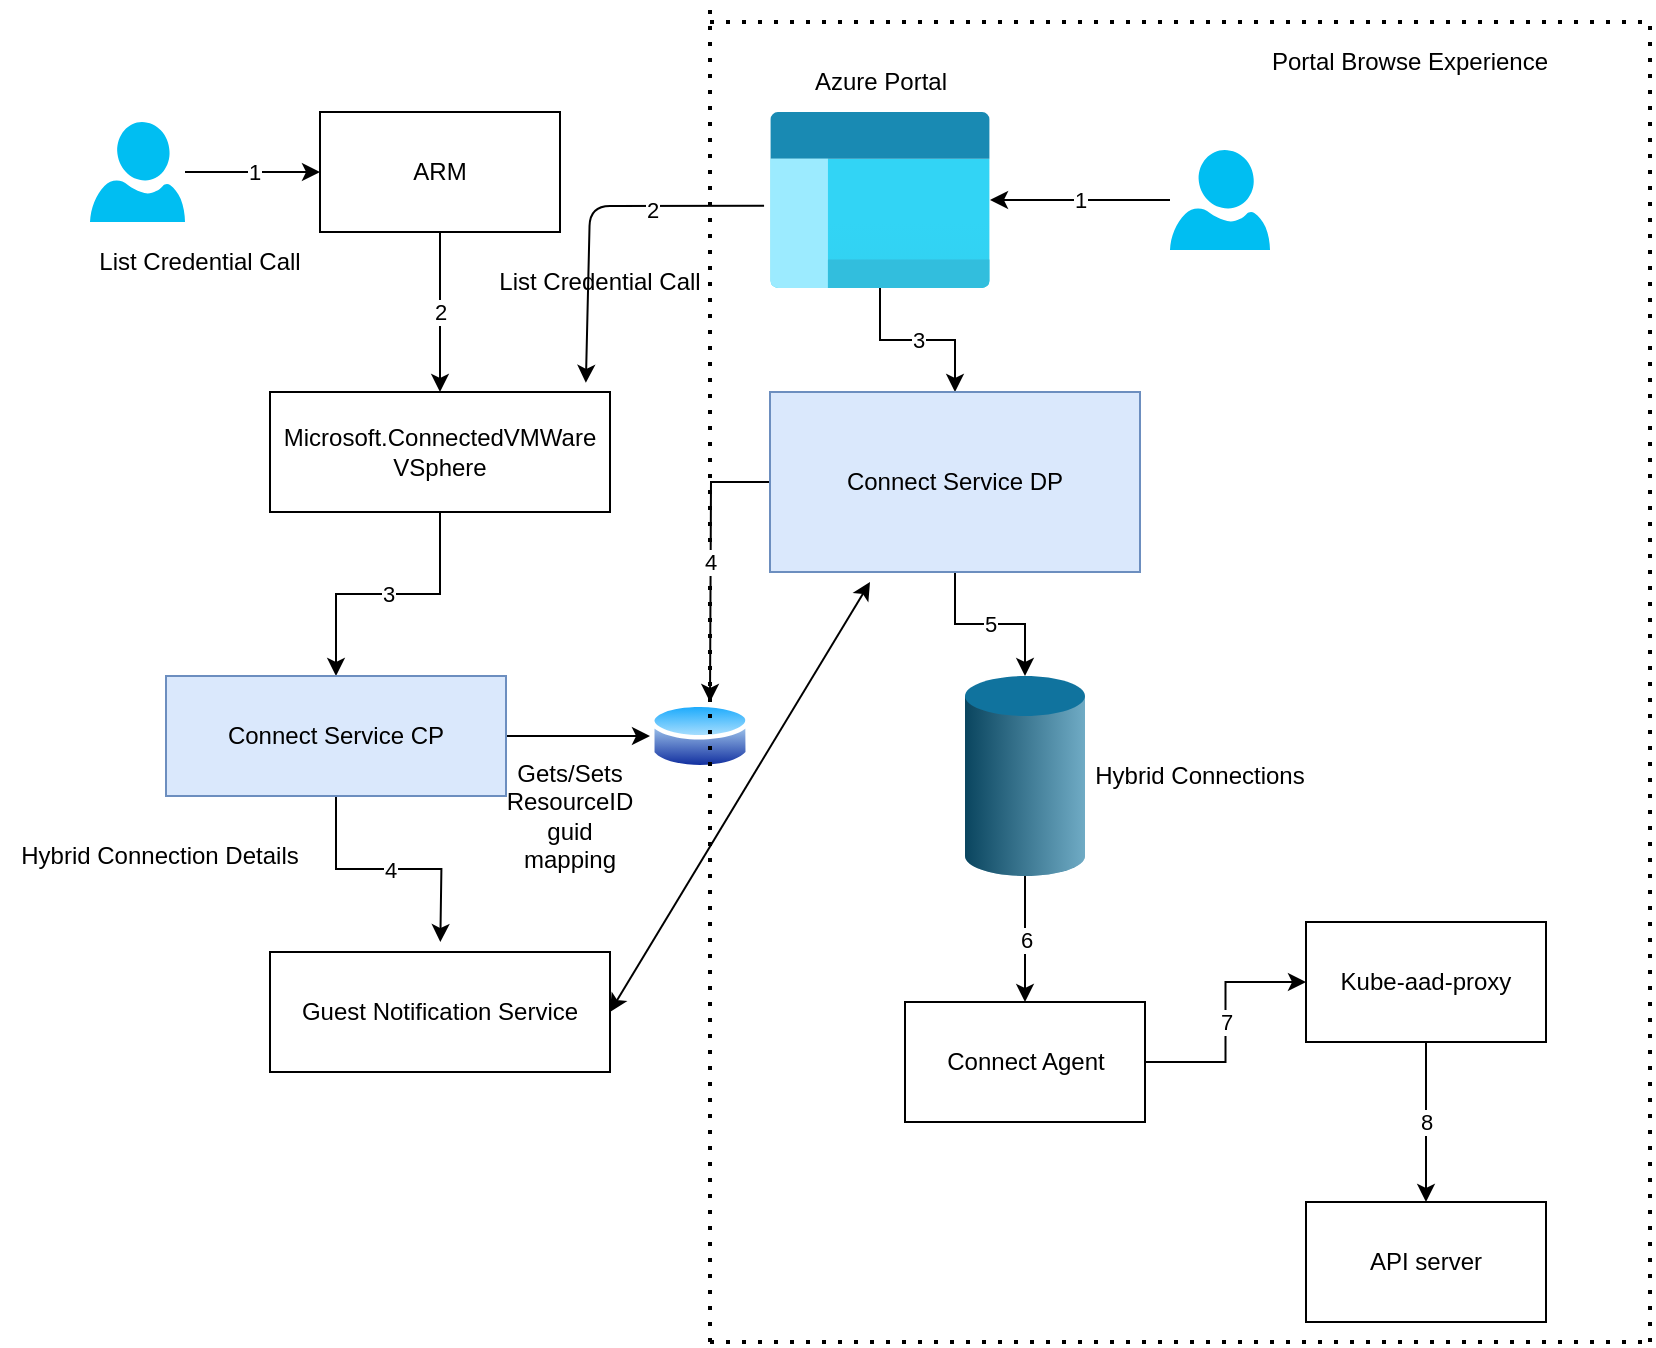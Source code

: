 <mxfile version="14.8.0" type="github">
  <diagram id="wFE0QG_FPsp0jaGvCLVb" name="Page-1">
    <mxGraphModel dx="1943" dy="745" grid="1" gridSize="10" guides="1" tooltips="1" connect="1" arrows="1" fold="1" page="1" pageScale="1" pageWidth="850" pageHeight="1100" math="0" shadow="0">
      <root>
        <mxCell id="0" />
        <mxCell id="1" parent="0" />
        <mxCell id="p6YkToFKb5sHR4yI7PBi-1" value="1" style="edgeStyle=orthogonalEdgeStyle;rounded=0;orthogonalLoop=1;jettySize=auto;html=1;entryX=0;entryY=0.5;entryDx=0;entryDy=0;" edge="1" parent="1" source="p6YkToFKb5sHR4yI7PBi-2" target="p6YkToFKb5sHR4yI7PBi-4">
          <mxGeometry relative="1" as="geometry">
            <mxPoint x="111.25" y="115" as="targetPoint" />
          </mxGeometry>
        </mxCell>
        <mxCell id="p6YkToFKb5sHR4yI7PBi-2" value="" style="verticalLabelPosition=bottom;html=1;verticalAlign=top;align=center;strokeColor=none;fillColor=#00BEF2;shape=mxgraph.azure.user;" vertex="1" parent="1">
          <mxGeometry x="20" y="90" width="47.5" height="50" as="geometry" />
        </mxCell>
        <mxCell id="p6YkToFKb5sHR4yI7PBi-3" value="2" style="edgeStyle=orthogonalEdgeStyle;rounded=0;orthogonalLoop=1;jettySize=auto;html=1;" edge="1" parent="1" source="p6YkToFKb5sHR4yI7PBi-4" target="p6YkToFKb5sHR4yI7PBi-6">
          <mxGeometry relative="1" as="geometry" />
        </mxCell>
        <mxCell id="p6YkToFKb5sHR4yI7PBi-4" value="ARM" style="rounded=0;whiteSpace=wrap;html=1;" vertex="1" parent="1">
          <mxGeometry x="135" y="85" width="120" height="60" as="geometry" />
        </mxCell>
        <mxCell id="p6YkToFKb5sHR4yI7PBi-5" value="3" style="edgeStyle=orthogonalEdgeStyle;rounded=0;orthogonalLoop=1;jettySize=auto;html=1;" edge="1" parent="1" source="p6YkToFKb5sHR4yI7PBi-6" target="p6YkToFKb5sHR4yI7PBi-9">
          <mxGeometry relative="1" as="geometry" />
        </mxCell>
        <mxCell id="p6YkToFKb5sHR4yI7PBi-6" value="Microsoft.ConnectedVMWare VSphere" style="rounded=0;whiteSpace=wrap;html=1;" vertex="1" parent="1">
          <mxGeometry x="110" y="225" width="170" height="60" as="geometry" />
        </mxCell>
        <mxCell id="p6YkToFKb5sHR4yI7PBi-7" value="4" style="edgeStyle=orthogonalEdgeStyle;rounded=0;orthogonalLoop=1;jettySize=auto;html=1;exitX=0.5;exitY=1;exitDx=0;exitDy=0;" edge="1" parent="1" source="p6YkToFKb5sHR4yI7PBi-9">
          <mxGeometry relative="1" as="geometry">
            <mxPoint x="195.167" y="500.0" as="targetPoint" />
          </mxGeometry>
        </mxCell>
        <mxCell id="p6YkToFKb5sHR4yI7PBi-49" style="edgeStyle=orthogonalEdgeStyle;rounded=0;orthogonalLoop=1;jettySize=auto;html=1;exitX=1;exitY=0.5;exitDx=0;exitDy=0;" edge="1" parent="1" source="p6YkToFKb5sHR4yI7PBi-9" target="p6YkToFKb5sHR4yI7PBi-12">
          <mxGeometry relative="1" as="geometry" />
        </mxCell>
        <mxCell id="p6YkToFKb5sHR4yI7PBi-9" value="Connect Service CP" style="rounded=0;whiteSpace=wrap;html=1;fillColor=#dae8fc;strokeColor=#6c8ebf;" vertex="1" parent="1">
          <mxGeometry x="58" y="367" width="170" height="60" as="geometry" />
        </mxCell>
        <mxCell id="p6YkToFKb5sHR4yI7PBi-10" value="Guest Notification Service" style="rounded=0;whiteSpace=wrap;html=1;" vertex="1" parent="1">
          <mxGeometry x="110" y="505" width="170" height="60" as="geometry" />
        </mxCell>
        <mxCell id="p6YkToFKb5sHR4yI7PBi-11" value="Hybrid Connection Details" style="text;html=1;strokeColor=none;fillColor=none;align=center;verticalAlign=middle;whiteSpace=wrap;rounded=0;" vertex="1" parent="1">
          <mxGeometry x="-25" y="447" width="160" height="20" as="geometry" />
        </mxCell>
        <mxCell id="p6YkToFKb5sHR4yI7PBi-12" value="" style="aspect=fixed;perimeter=ellipsePerimeter;html=1;align=center;shadow=0;dashed=0;spacingTop=3;image;image=img/lib/active_directory/database.svg;" vertex="1" parent="1">
          <mxGeometry x="300" y="378.5" width="50" height="37" as="geometry" />
        </mxCell>
        <mxCell id="p6YkToFKb5sHR4yI7PBi-13" value="List Credential Call" style="text;html=1;strokeColor=none;fillColor=none;align=center;verticalAlign=middle;whiteSpace=wrap;rounded=0;" vertex="1" parent="1">
          <mxGeometry x="-10" y="150" width="170" height="20" as="geometry" />
        </mxCell>
        <mxCell id="p6YkToFKb5sHR4yI7PBi-14" value="Portal Browse Experience" style="text;html=1;strokeColor=none;fillColor=none;align=center;verticalAlign=middle;whiteSpace=wrap;rounded=0;" vertex="1" parent="1">
          <mxGeometry x="560" y="50" width="240" height="20" as="geometry" />
        </mxCell>
        <mxCell id="p6YkToFKb5sHR4yI7PBi-43" value="3" style="edgeStyle=orthogonalEdgeStyle;rounded=0;orthogonalLoop=1;jettySize=auto;html=1;" edge="1" parent="1" source="p6YkToFKb5sHR4yI7PBi-15" target="p6YkToFKb5sHR4yI7PBi-28">
          <mxGeometry relative="1" as="geometry" />
        </mxCell>
        <mxCell id="p6YkToFKb5sHR4yI7PBi-15" value="" style="aspect=fixed;html=1;points=[];align=center;image;fontSize=12;image=img/lib/azure2/general/Management_Portal.svg;" vertex="1" parent="1">
          <mxGeometry x="360" y="85" width="110" height="88" as="geometry" />
        </mxCell>
        <mxCell id="p6YkToFKb5sHR4yI7PBi-16" value="1" style="edgeStyle=orthogonalEdgeStyle;rounded=0;orthogonalLoop=1;jettySize=auto;html=1;" edge="1" parent="1" source="p6YkToFKb5sHR4yI7PBi-17" target="p6YkToFKb5sHR4yI7PBi-15">
          <mxGeometry relative="1" as="geometry" />
        </mxCell>
        <mxCell id="p6YkToFKb5sHR4yI7PBi-17" value="" style="verticalLabelPosition=bottom;html=1;verticalAlign=top;align=center;strokeColor=none;fillColor=#00BEF2;shape=mxgraph.azure.user;" vertex="1" parent="1">
          <mxGeometry x="560" y="104" width="50" height="50" as="geometry" />
        </mxCell>
        <mxCell id="p6YkToFKb5sHR4yI7PBi-18" value="" style="endArrow=classic;html=1;exitX=-0.027;exitY=0.532;exitDx=0;exitDy=0;exitPerimeter=0;entryX=0.929;entryY=-0.076;entryDx=0;entryDy=0;entryPerimeter=0;" edge="1" parent="1" source="p6YkToFKb5sHR4yI7PBi-15" target="p6YkToFKb5sHR4yI7PBi-6">
          <mxGeometry width="50" height="50" relative="1" as="geometry">
            <mxPoint x="240" y="220" as="sourcePoint" />
            <mxPoint x="330" y="200" as="targetPoint" />
            <Array as="points">
              <mxPoint x="270" y="132" />
            </Array>
          </mxGeometry>
        </mxCell>
        <mxCell id="p6YkToFKb5sHR4yI7PBi-39" value="2" style="edgeLabel;html=1;align=center;verticalAlign=middle;resizable=0;points=[];" vertex="1" connectable="0" parent="p6YkToFKb5sHR4yI7PBi-18">
          <mxGeometry x="-0.358" y="2" relative="1" as="geometry">
            <mxPoint as="offset" />
          </mxGeometry>
        </mxCell>
        <mxCell id="p6YkToFKb5sHR4yI7PBi-19" value="List Credential Call" style="text;html=1;strokeColor=none;fillColor=none;align=center;verticalAlign=middle;whiteSpace=wrap;rounded=0;" vertex="1" parent="1">
          <mxGeometry x="190" y="160" width="170" height="20" as="geometry" />
        </mxCell>
        <mxCell id="p6YkToFKb5sHR4yI7PBi-20" value="Azure Portal" style="text;html=1;strokeColor=none;fillColor=none;align=center;verticalAlign=middle;whiteSpace=wrap;rounded=0;" vertex="1" parent="1">
          <mxGeometry x="372.5" y="60" width="85" height="20" as="geometry" />
        </mxCell>
        <mxCell id="p6YkToFKb5sHR4yI7PBi-21" value="" style="endArrow=none;dashed=1;html=1;dashPattern=1 3;strokeWidth=2;" edge="1" parent="1">
          <mxGeometry width="50" height="50" relative="1" as="geometry">
            <mxPoint x="330" y="700" as="sourcePoint" />
            <mxPoint x="330" y="30" as="targetPoint" />
            <Array as="points">
              <mxPoint x="330" y="125" />
            </Array>
          </mxGeometry>
        </mxCell>
        <mxCell id="p6YkToFKb5sHR4yI7PBi-22" value="" style="endArrow=none;dashed=1;html=1;dashPattern=1 3;strokeWidth=2;" edge="1" parent="1">
          <mxGeometry width="50" height="50" relative="1" as="geometry">
            <mxPoint x="800" y="700" as="sourcePoint" />
            <mxPoint x="800" y="40" as="targetPoint" />
            <Array as="points">
              <mxPoint x="800" y="125" />
            </Array>
          </mxGeometry>
        </mxCell>
        <mxCell id="p6YkToFKb5sHR4yI7PBi-23" value="" style="endArrow=none;dashed=1;html=1;dashPattern=1 3;strokeWidth=2;fontStyle=1" edge="1" parent="1">
          <mxGeometry width="50" height="50" relative="1" as="geometry">
            <mxPoint x="330" y="700" as="sourcePoint" />
            <mxPoint x="800" y="700" as="targetPoint" />
            <Array as="points">
              <mxPoint x="650" y="700" />
            </Array>
          </mxGeometry>
        </mxCell>
        <mxCell id="p6YkToFKb5sHR4yI7PBi-24" value="" style="endArrow=none;dashed=1;html=1;dashPattern=1 3;strokeWidth=2;fontStyle=1" edge="1" parent="1">
          <mxGeometry width="50" height="50" relative="1" as="geometry">
            <mxPoint x="330" y="40" as="sourcePoint" />
            <mxPoint x="800" y="40" as="targetPoint" />
            <Array as="points">
              <mxPoint x="470" y="40" />
            </Array>
          </mxGeometry>
        </mxCell>
        <mxCell id="p6YkToFKb5sHR4yI7PBi-27" value="5" style="edgeStyle=orthogonalEdgeStyle;rounded=0;orthogonalLoop=1;jettySize=auto;html=1;exitX=0.5;exitY=1;exitDx=0;exitDy=0;entryX=0.5;entryY=0;entryDx=0;entryDy=0;entryPerimeter=0;" edge="1" parent="1" source="p6YkToFKb5sHR4yI7PBi-28" target="p6YkToFKb5sHR4yI7PBi-31">
          <mxGeometry relative="1" as="geometry" />
        </mxCell>
        <mxCell id="p6YkToFKb5sHR4yI7PBi-48" value="4" style="edgeStyle=orthogonalEdgeStyle;rounded=0;orthogonalLoop=1;jettySize=auto;html=1;exitX=0;exitY=0.5;exitDx=0;exitDy=0;" edge="1" parent="1" source="p6YkToFKb5sHR4yI7PBi-28">
          <mxGeometry relative="1" as="geometry">
            <mxPoint x="330" y="380" as="targetPoint" />
          </mxGeometry>
        </mxCell>
        <mxCell id="p6YkToFKb5sHR4yI7PBi-28" value="Connect Service DP" style="rounded=0;whiteSpace=wrap;html=1;fillColor=#dae8fc;strokeColor=#6c8ebf;" vertex="1" parent="1">
          <mxGeometry x="360" y="225" width="185" height="90" as="geometry" />
        </mxCell>
        <mxCell id="p6YkToFKb5sHR4yI7PBi-30" value="6" style="edgeStyle=orthogonalEdgeStyle;rounded=0;orthogonalLoop=1;jettySize=auto;html=1;exitX=0.5;exitY=1;exitDx=0;exitDy=0;exitPerimeter=0;" edge="1" parent="1" source="p6YkToFKb5sHR4yI7PBi-31" target="p6YkToFKb5sHR4yI7PBi-34">
          <mxGeometry relative="1" as="geometry">
            <mxPoint x="488" y="520" as="targetPoint" />
          </mxGeometry>
        </mxCell>
        <mxCell id="p6YkToFKb5sHR4yI7PBi-31" value="" style="verticalLabelPosition=bottom;verticalAlign=top;html=1;shape=mxgraph.infographic.cylinder;fillColor=#10739E;strokeColor=none;" vertex="1" parent="1">
          <mxGeometry x="457.5" y="367" width="60" height="100" as="geometry" />
        </mxCell>
        <mxCell id="p6YkToFKb5sHR4yI7PBi-32" value="Hybrid Connections" style="text;html=1;strokeColor=none;fillColor=none;align=center;verticalAlign=middle;whiteSpace=wrap;rounded=0;" vertex="1" parent="1">
          <mxGeometry x="490" y="407" width="170" height="20" as="geometry" />
        </mxCell>
        <mxCell id="p6YkToFKb5sHR4yI7PBi-33" value="7" style="edgeStyle=orthogonalEdgeStyle;rounded=0;orthogonalLoop=1;jettySize=auto;html=1;" edge="1" parent="1" source="p6YkToFKb5sHR4yI7PBi-34" target="p6YkToFKb5sHR4yI7PBi-36">
          <mxGeometry relative="1" as="geometry" />
        </mxCell>
        <mxCell id="p6YkToFKb5sHR4yI7PBi-34" value="Connect Agent" style="rounded=0;whiteSpace=wrap;html=1;" vertex="1" parent="1">
          <mxGeometry x="427.5" y="530" width="120" height="60" as="geometry" />
        </mxCell>
        <mxCell id="p6YkToFKb5sHR4yI7PBi-35" value="8" style="edgeStyle=orthogonalEdgeStyle;rounded=0;orthogonalLoop=1;jettySize=auto;html=1;" edge="1" parent="1" source="p6YkToFKb5sHR4yI7PBi-36" target="p6YkToFKb5sHR4yI7PBi-37">
          <mxGeometry relative="1" as="geometry" />
        </mxCell>
        <mxCell id="p6YkToFKb5sHR4yI7PBi-36" value="Kube-aad-proxy" style="rounded=0;whiteSpace=wrap;html=1;" vertex="1" parent="1">
          <mxGeometry x="628" y="490" width="120" height="60" as="geometry" />
        </mxCell>
        <mxCell id="p6YkToFKb5sHR4yI7PBi-37" value="API server" style="rounded=0;whiteSpace=wrap;html=1;" vertex="1" parent="1">
          <mxGeometry x="628" y="630" width="120" height="60" as="geometry" />
        </mxCell>
        <mxCell id="p6YkToFKb5sHR4yI7PBi-50" value="Gets/Sets ResourceID guid mapping" style="text;html=1;strokeColor=none;fillColor=none;align=center;verticalAlign=middle;whiteSpace=wrap;rounded=0;" vertex="1" parent="1">
          <mxGeometry x="240" y="427" width="40" height="20" as="geometry" />
        </mxCell>
        <mxCell id="p6YkToFKb5sHR4yI7PBi-54" value="" style="endArrow=classic;startArrow=classic;html=1;exitX=1;exitY=0.5;exitDx=0;exitDy=0;" edge="1" parent="1" source="p6YkToFKb5sHR4yI7PBi-10">
          <mxGeometry width="50" height="50" relative="1" as="geometry">
            <mxPoint x="260" y="370" as="sourcePoint" />
            <mxPoint x="410" y="320" as="targetPoint" />
            <Array as="points" />
          </mxGeometry>
        </mxCell>
      </root>
    </mxGraphModel>
  </diagram>
</mxfile>
